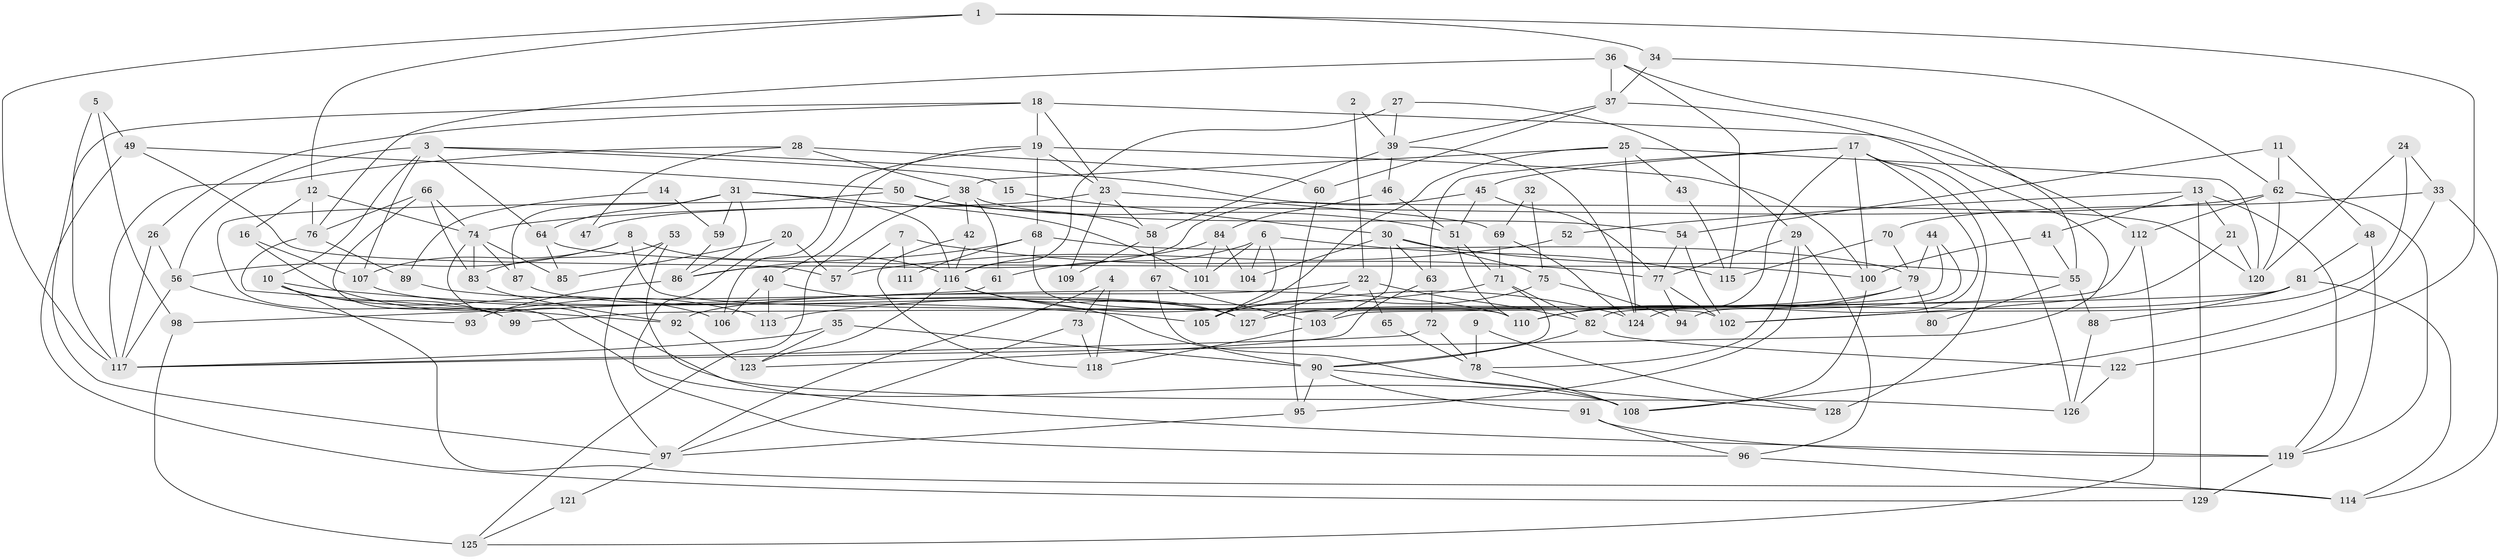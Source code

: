 // Generated by graph-tools (version 1.1) at 2025/01/03/09/25 03:01:57]
// undirected, 129 vertices, 258 edges
graph export_dot {
graph [start="1"]
  node [color=gray90,style=filled];
  1;
  2;
  3;
  4;
  5;
  6;
  7;
  8;
  9;
  10;
  11;
  12;
  13;
  14;
  15;
  16;
  17;
  18;
  19;
  20;
  21;
  22;
  23;
  24;
  25;
  26;
  27;
  28;
  29;
  30;
  31;
  32;
  33;
  34;
  35;
  36;
  37;
  38;
  39;
  40;
  41;
  42;
  43;
  44;
  45;
  46;
  47;
  48;
  49;
  50;
  51;
  52;
  53;
  54;
  55;
  56;
  57;
  58;
  59;
  60;
  61;
  62;
  63;
  64;
  65;
  66;
  67;
  68;
  69;
  70;
  71;
  72;
  73;
  74;
  75;
  76;
  77;
  78;
  79;
  80;
  81;
  82;
  83;
  84;
  85;
  86;
  87;
  88;
  89;
  90;
  91;
  92;
  93;
  94;
  95;
  96;
  97;
  98;
  99;
  100;
  101;
  102;
  103;
  104;
  105;
  106;
  107;
  108;
  109;
  110;
  111;
  112;
  113;
  114;
  115;
  116;
  117;
  118;
  119;
  120;
  121;
  122;
  123;
  124;
  125;
  126;
  127;
  128;
  129;
  1 -- 122;
  1 -- 117;
  1 -- 12;
  1 -- 34;
  2 -- 39;
  2 -- 22;
  3 -- 107;
  3 -- 120;
  3 -- 10;
  3 -- 15;
  3 -- 56;
  3 -- 64;
  4 -- 73;
  4 -- 97;
  4 -- 118;
  5 -- 117;
  5 -- 49;
  5 -- 98;
  6 -- 104;
  6 -- 101;
  6 -- 61;
  6 -- 105;
  6 -- 115;
  7 -- 57;
  7 -- 77;
  7 -- 111;
  8 -- 116;
  8 -- 102;
  8 -- 56;
  8 -- 107;
  9 -- 128;
  9 -- 78;
  10 -- 106;
  10 -- 99;
  10 -- 105;
  10 -- 114;
  11 -- 62;
  11 -- 54;
  11 -- 48;
  12 -- 76;
  12 -- 16;
  12 -- 74;
  13 -- 119;
  13 -- 21;
  13 -- 41;
  13 -- 52;
  13 -- 129;
  14 -- 59;
  14 -- 89;
  15 -- 30;
  16 -- 107;
  16 -- 113;
  17 -- 100;
  17 -- 124;
  17 -- 45;
  17 -- 63;
  17 -- 94;
  17 -- 126;
  17 -- 128;
  18 -- 23;
  18 -- 97;
  18 -- 19;
  18 -- 26;
  18 -- 112;
  19 -- 68;
  19 -- 23;
  19 -- 40;
  19 -- 100;
  19 -- 106;
  20 -- 85;
  20 -- 96;
  20 -- 57;
  21 -- 120;
  21 -- 102;
  22 -- 82;
  22 -- 127;
  22 -- 65;
  22 -- 92;
  23 -- 69;
  23 -- 47;
  23 -- 58;
  23 -- 109;
  24 -- 120;
  24 -- 33;
  24 -- 102;
  25 -- 105;
  25 -- 38;
  25 -- 43;
  25 -- 120;
  25 -- 124;
  26 -- 56;
  26 -- 117;
  27 -- 29;
  27 -- 116;
  27 -- 39;
  28 -- 117;
  28 -- 60;
  28 -- 38;
  28 -- 47;
  29 -- 96;
  29 -- 78;
  29 -- 77;
  29 -- 95;
  30 -- 75;
  30 -- 103;
  30 -- 55;
  30 -- 63;
  30 -- 104;
  31 -- 64;
  31 -- 116;
  31 -- 59;
  31 -- 86;
  31 -- 87;
  31 -- 101;
  32 -- 75;
  32 -- 69;
  33 -- 70;
  33 -- 108;
  33 -- 114;
  34 -- 37;
  34 -- 62;
  35 -- 117;
  35 -- 123;
  35 -- 90;
  36 -- 55;
  36 -- 37;
  36 -- 76;
  36 -- 115;
  37 -- 117;
  37 -- 39;
  37 -- 60;
  38 -- 42;
  38 -- 54;
  38 -- 61;
  38 -- 125;
  39 -- 124;
  39 -- 46;
  39 -- 58;
  40 -- 90;
  40 -- 106;
  40 -- 113;
  41 -- 55;
  41 -- 100;
  42 -- 116;
  42 -- 118;
  43 -- 115;
  44 -- 79;
  44 -- 82;
  44 -- 103;
  45 -- 77;
  45 -- 51;
  45 -- 86;
  46 -- 51;
  46 -- 84;
  48 -- 81;
  48 -- 119;
  49 -- 129;
  49 -- 50;
  49 -- 57;
  50 -- 58;
  50 -- 99;
  50 -- 51;
  51 -- 71;
  51 -- 110;
  52 -- 57;
  53 -- 83;
  53 -- 119;
  53 -- 97;
  54 -- 77;
  54 -- 102;
  55 -- 88;
  55 -- 80;
  56 -- 93;
  56 -- 117;
  58 -- 67;
  58 -- 109;
  59 -- 86;
  60 -- 95;
  61 -- 98;
  62 -- 112;
  62 -- 74;
  62 -- 119;
  62 -- 120;
  63 -- 72;
  63 -- 123;
  64 -- 100;
  64 -- 85;
  65 -- 78;
  66 -- 76;
  66 -- 74;
  66 -- 83;
  66 -- 108;
  67 -- 108;
  67 -- 103;
  68 -- 86;
  68 -- 79;
  68 -- 110;
  68 -- 111;
  69 -- 71;
  69 -- 124;
  70 -- 115;
  70 -- 79;
  71 -- 113;
  71 -- 82;
  71 -- 90;
  72 -- 117;
  72 -- 78;
  73 -- 118;
  73 -- 97;
  74 -- 83;
  74 -- 85;
  74 -- 87;
  74 -- 126;
  75 -- 94;
  75 -- 105;
  76 -- 92;
  76 -- 89;
  77 -- 102;
  77 -- 94;
  78 -- 108;
  79 -- 127;
  79 -- 110;
  79 -- 80;
  81 -- 114;
  81 -- 110;
  81 -- 88;
  81 -- 99;
  82 -- 90;
  82 -- 122;
  83 -- 92;
  84 -- 116;
  84 -- 101;
  84 -- 104;
  86 -- 93;
  87 -- 127;
  88 -- 126;
  89 -- 110;
  90 -- 91;
  90 -- 95;
  90 -- 128;
  91 -- 119;
  91 -- 96;
  92 -- 123;
  95 -- 97;
  96 -- 114;
  97 -- 121;
  98 -- 125;
  100 -- 108;
  103 -- 118;
  107 -- 127;
  112 -- 125;
  112 -- 127;
  116 -- 123;
  116 -- 127;
  116 -- 124;
  119 -- 129;
  121 -- 125;
  122 -- 126;
}
